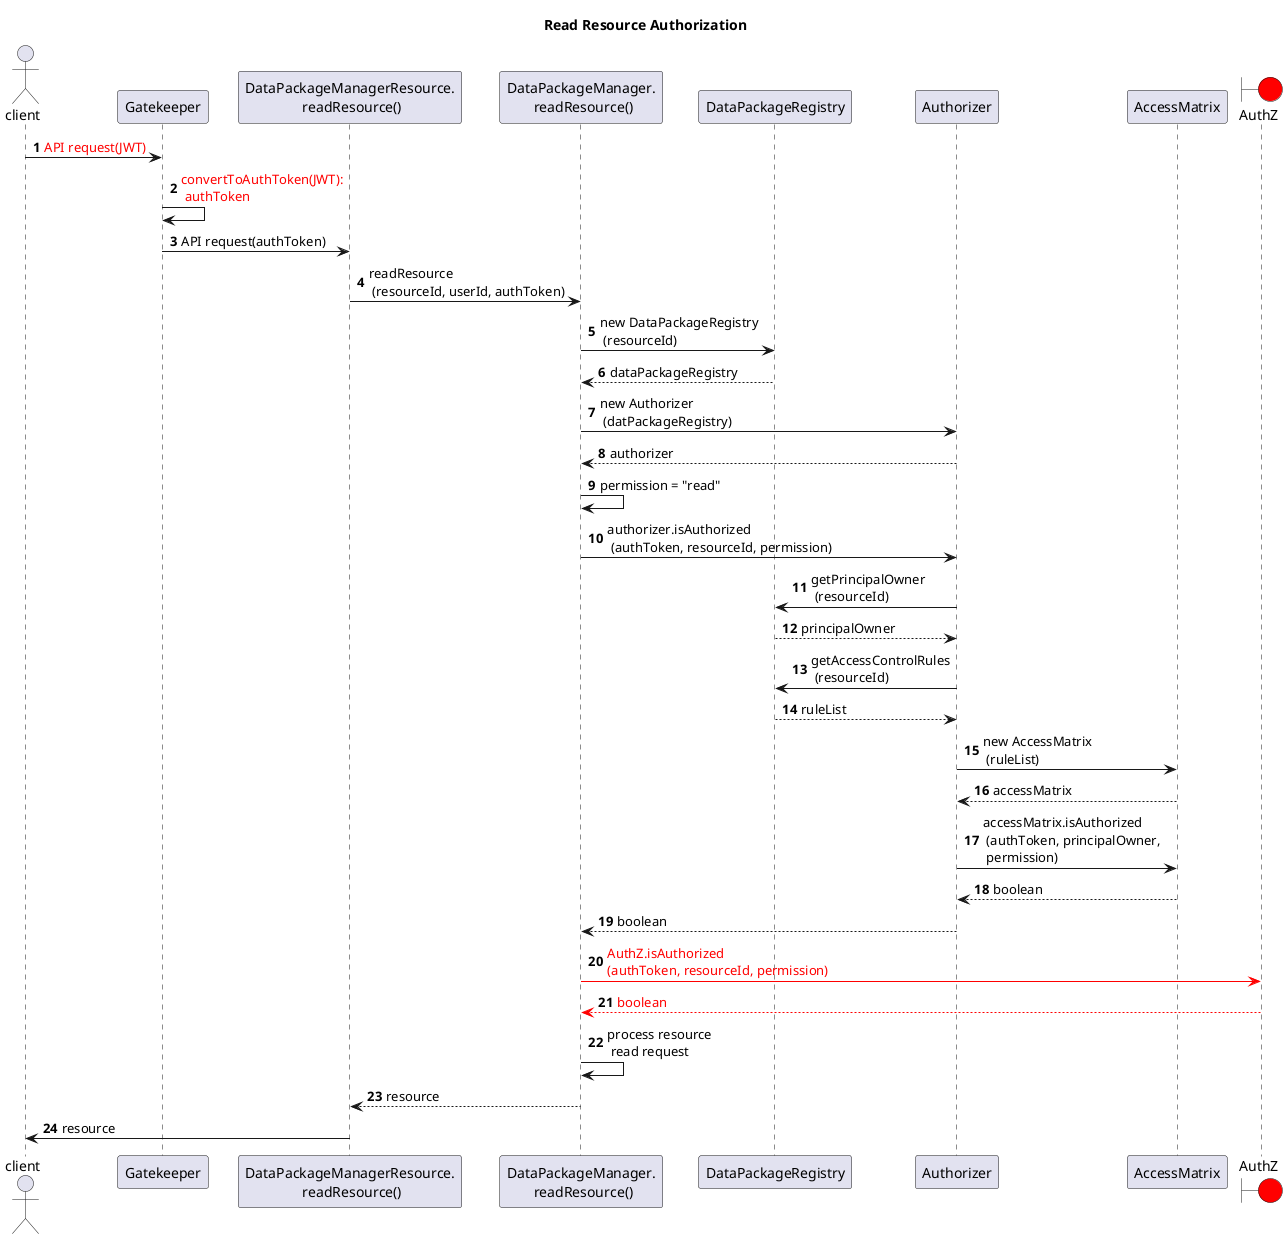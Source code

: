 @startuml
'https://plantuml.com/sequence-diagram

title Read Resource Authorization

actor client
participant Gatekeeper
participant DPMR as "DataPackageManagerResource.\n readResource()"
participant DPM as "DataPackageManager.\n readResource()"
participant DPR as "DataPackageRegistry"
participant Authorizer
participant AccessMatrix
boundary AuthZ #red

autonumber

client->Gatekeeper: <font color=red>API request(JWT)
Gatekeeper->Gatekeeper: <font color=red>convertToAuthToken(JWT):\n <font color=red>authToken
Gatekeeper->DPMR: API request(authToken)
DPMR->DPM: readResource\n (resourceId, userId, authToken)
DPM->DPR: new DataPackageRegistry\n (resourceId)
DPR-->DPM: dataPackageRegistry
DPM->Authorizer: new Authorizer\n (datPackageRegistry)
Authorizer-->DPM: authorizer
DPM->DPM: permission = "read"
DPM->Authorizer: authorizer.isAuthorized\n (authToken, resourceId, permission)
Authorizer->DPR: getPrincipalOwner\n (resourceId)
DPR-->Authorizer: principalOwner
Authorizer->DPR: getAccessControlRules\n (resourceId)
DPR-->Authorizer: ruleList
Authorizer->AccessMatrix: new AccessMatrix\n (ruleList)
AccessMatrix-->Authorizer: accessMatrix
Authorizer->AccessMatrix: accessMatrix.isAuthorized\n (authToken, principalOwner,\n permission)
AccessMatrix-->Authorizer: boolean
Authorizer-->DPM: boolean
DPM[#red]->AuthZ: <font color=red>AuthZ.isAuthorized\n<font color=red>(authToken, resourceId, permission)
AuthZ[#red]-->DPM: <font color=red>boolean
DPM->DPM: process resource\n read request
DPM-->DPMR: resource
DPMR->client: resource
@enduml
